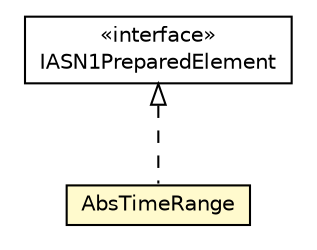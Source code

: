 #!/usr/local/bin/dot
#
# Class diagram 
# Generated by UMLGraph version R5_6-24-gf6e263 (http://www.umlgraph.org/)
#

digraph G {
	edge [fontname="Helvetica",fontsize=10,labelfontname="Helvetica",labelfontsize=10];
	node [fontname="Helvetica",fontsize=10,shape=plaintext];
	nodesep=0.25;
	ranksep=0.5;
	// org.universAAL.lddi.lib.ieeex73std.org.bn.coders.IASN1PreparedElement
	c77540 [label=<<table title="org.universAAL.lddi.lib.ieeex73std.org.bn.coders.IASN1PreparedElement" border="0" cellborder="1" cellspacing="0" cellpadding="2" port="p" href="../../org/bn/coders/IASN1PreparedElement.html">
		<tr><td><table border="0" cellspacing="0" cellpadding="1">
<tr><td align="center" balign="center"> &#171;interface&#187; </td></tr>
<tr><td align="center" balign="center"> IASN1PreparedElement </td></tr>
		</table></td></tr>
		</table>>, URL="../../org/bn/coders/IASN1PreparedElement.html", fontname="Helvetica", fontcolor="black", fontsize=10.0];
	// org.universAAL.lddi.lib.ieeex73std.x73.p20601.AbsTimeRange
	c77631 [label=<<table title="org.universAAL.lddi.lib.ieeex73std.x73.p20601.AbsTimeRange" border="0" cellborder="1" cellspacing="0" cellpadding="2" port="p" bgcolor="lemonChiffon" href="./AbsTimeRange.html">
		<tr><td><table border="0" cellspacing="0" cellpadding="1">
<tr><td align="center" balign="center"> AbsTimeRange </td></tr>
		</table></td></tr>
		</table>>, URL="./AbsTimeRange.html", fontname="Helvetica", fontcolor="black", fontsize=10.0];
	//org.universAAL.lddi.lib.ieeex73std.x73.p20601.AbsTimeRange implements org.universAAL.lddi.lib.ieeex73std.org.bn.coders.IASN1PreparedElement
	c77540:p -> c77631:p [dir=back,arrowtail=empty,style=dashed];
}

